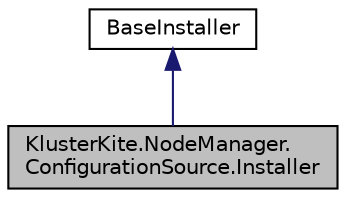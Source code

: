 digraph "KlusterKite.NodeManager.ConfigurationSource.Installer"
{
  edge [fontname="Helvetica",fontsize="10",labelfontname="Helvetica",labelfontsize="10"];
  node [fontname="Helvetica",fontsize="10",shape=record];
  Node2 [label="KlusterKite.NodeManager.\lConfigurationSource.Installer",height=0.2,width=0.4,color="black", fillcolor="grey75", style="filled", fontcolor="black"];
  Node3 -> Node2 [dir="back",color="midnightblue",fontsize="10",style="solid",fontname="Helvetica"];
  Node3 [label="BaseInstaller",height=0.2,width=0.4,color="black", fillcolor="white", style="filled",URL="$class_kluster_kite_1_1_core_1_1_base_installer.html",tooltip="Base class to install KlusterKite plugin components "];
}
